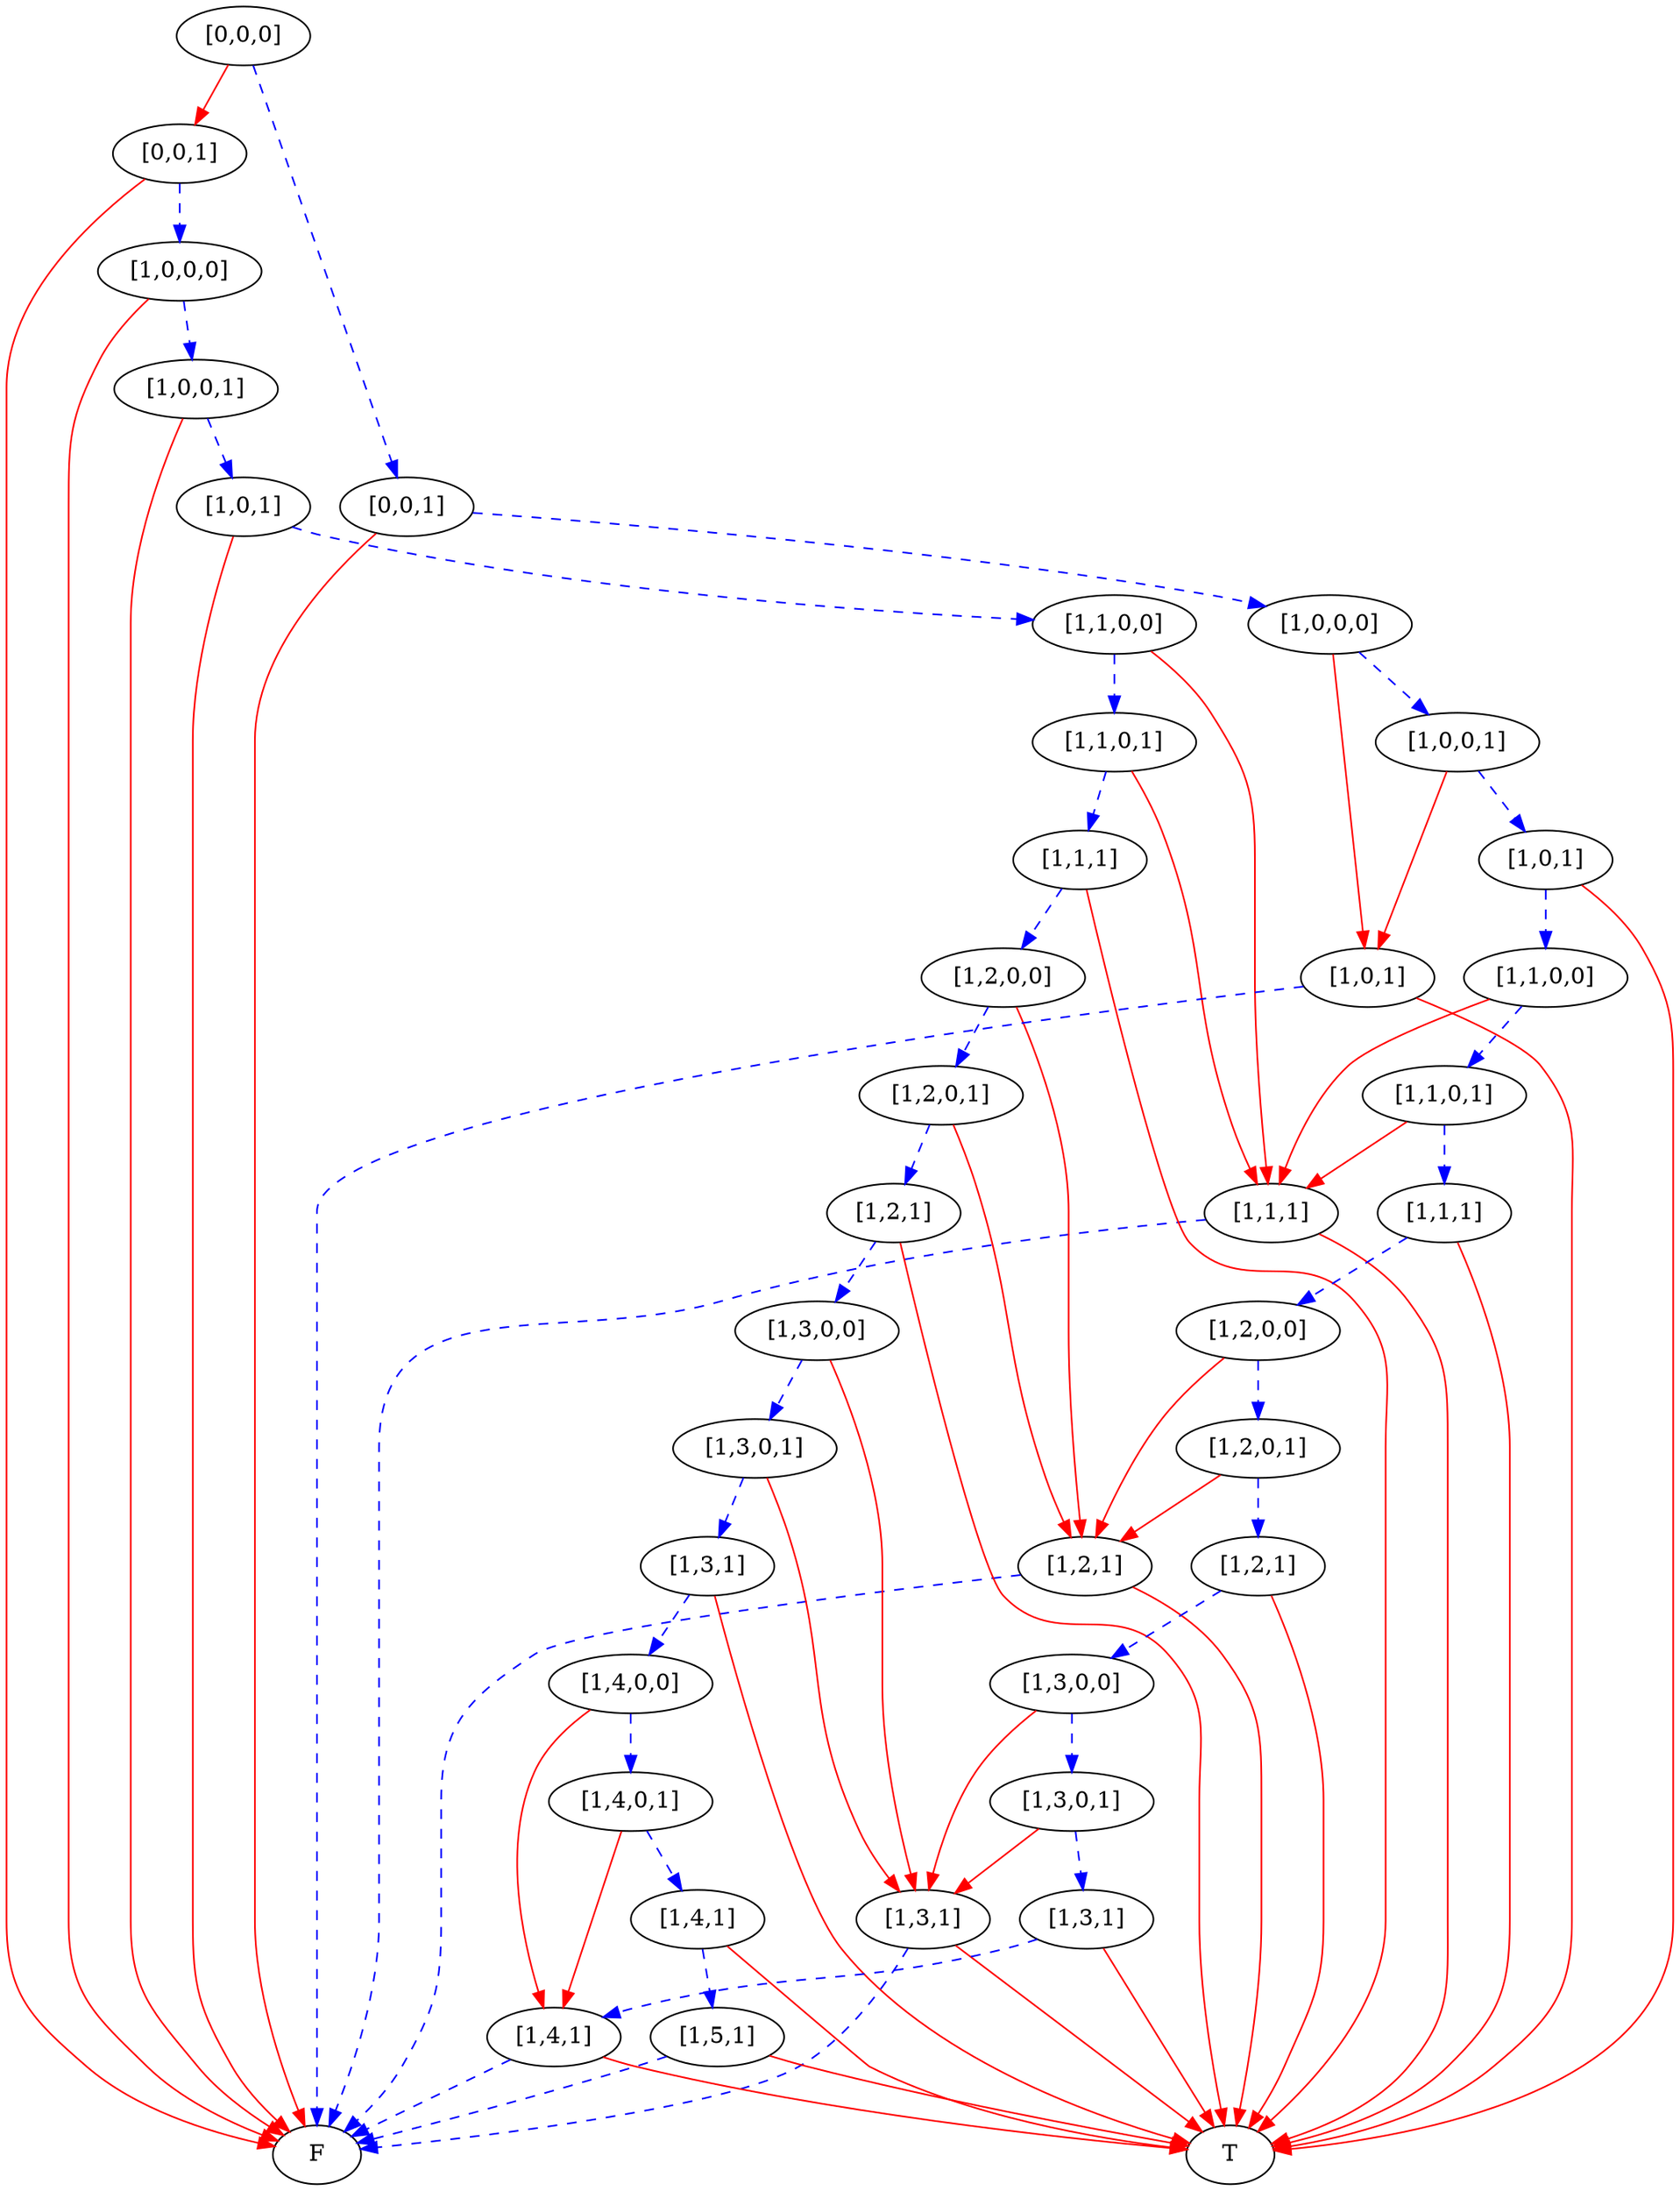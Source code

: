 digraph {
    1 [label=F];
    2 [label=T];
    3 [label="[1,1,1]"];
    4 [label="[1,2,1]"];
    5 [label="[1,3,1]"];
    6 [label="[1,4,1]"];
    7 [label="[1,5,1]"];
    8 [label="[1,4,1]"];
    9 [label="[1,4,0,1]"];
    10 [label="[1,4,0,0]"];
    11 [label="[1,3,1]"];
    12 [label="[1,3,0,1]"];
    13 [label="[1,3,0,0]"];
    14 [label="[1,2,1]"];
    15 [label="[1,2,0,1]"];
    16 [label="[1,2,0,0]"];
    17 [label="[1,1,1]"];
    18 [label="[1,1,0,1]"];
    19 [label="[1,1,0,0]"];
    20 [label="[1,0,1]"];
    21 [label="[1,0,0,1]"];
    22 [label="[1,0,0,0]"];
    23 [label="[0,0,1]"];
    24 [label="[1,0,1]"];
    25 [label="[1,3,1]"];
    26 [label="[1,3,0,1]"];
    27 [label="[1,3,0,0]"];
    28 [label="[1,2,1]"];
    29 [label="[1,2,0,1]"];
    30 [label="[1,2,0,0]"];
    31 [label="[1,1,1]"];
    32 [label="[1,1,0,1]"];
    33 [label="[1,1,0,0]"];
    34 [label="[1,0,1]"];
    35 [label="[1,0,0,1]"];
    36 [label="[1,0,0,0]"];
    37 [label="[0,0,1]"];
    38 [label="[0,0,0]"];
    3 -> 1 [style=dashed
           ,color=blue];
    3 -> 2 [color=red];
    4 -> 1 [style=dashed
           ,color=blue];
    4 -> 2 [color=red];
    5 -> 1 [style=dashed
           ,color=blue];
    5 -> 2 [color=red];
    6 -> 1 [style=dashed
           ,color=blue];
    6 -> 2 [color=red];
    7 -> 1 [style=dashed
           ,color=blue];
    7 -> 2 [color=red];
    8 -> 7 [style=dashed
           ,color=blue];
    8 -> 2 [color=red];
    9 -> 6 [color=red];
    9 -> 8 [style=dashed
           ,color=blue];
    10 -> 6 [color=red];
    10 -> 9 [style=dashed
            ,color=blue];
    11 -> 10 [style=dashed
             ,color=blue];
    11 -> 2 [color=red];
    12 -> 5 [color=red];
    12 -> 11 [style=dashed
             ,color=blue];
    13 -> 5 [color=red];
    13 -> 12 [style=dashed
             ,color=blue];
    14 -> 13 [style=dashed
             ,color=blue];
    14 -> 2 [color=red];
    15 -> 4 [color=red];
    15 -> 14 [style=dashed
             ,color=blue];
    16 -> 4 [color=red];
    16 -> 15 [style=dashed
             ,color=blue];
    17 -> 16 [style=dashed
             ,color=blue];
    17 -> 2 [color=red];
    18 -> 3 [color=red];
    18 -> 17 [style=dashed
             ,color=blue];
    19 -> 3 [color=red];
    19 -> 18 [style=dashed
             ,color=blue];
    20 -> 19 [style=dashed
             ,color=blue];
    20 -> 1 [color=red];
    21 -> 20 [style=dashed
             ,color=blue];
    21 -> 1 [color=red];
    22 -> 21 [style=dashed
             ,color=blue];
    22 -> 1 [color=red];
    23 -> 22 [style=dashed
             ,color=blue];
    23 -> 1 [color=red];
    24 -> 1 [style=dashed
            ,color=blue];
    24 -> 2 [color=red];
    25 -> 6 [style=dashed
            ,color=blue];
    25 -> 2 [color=red];
    26 -> 5 [color=red];
    26 -> 25 [style=dashed
             ,color=blue];
    27 -> 5 [color=red];
    27 -> 26 [style=dashed
             ,color=blue];
    28 -> 27 [style=dashed
             ,color=blue];
    28 -> 2 [color=red];
    29 -> 4 [color=red];
    29 -> 28 [style=dashed
             ,color=blue];
    30 -> 4 [color=red];
    30 -> 29 [style=dashed
             ,color=blue];
    31 -> 30 [style=dashed
             ,color=blue];
    31 -> 2 [color=red];
    32 -> 3 [color=red];
    32 -> 31 [style=dashed
             ,color=blue];
    33 -> 3 [color=red];
    33 -> 32 [style=dashed
             ,color=blue];
    34 -> 33 [style=dashed
             ,color=blue];
    34 -> 2 [color=red];
    35 -> 24 [color=red];
    35 -> 34 [style=dashed
             ,color=blue];
    36 -> 24 [color=red];
    36 -> 35 [style=dashed
             ,color=blue];
    37 -> 36 [style=dashed
             ,color=blue];
    37 -> 1 [color=red];
    38 -> 23 [color=red];
    38 -> 37 [style=dashed
             ,color=blue];
}